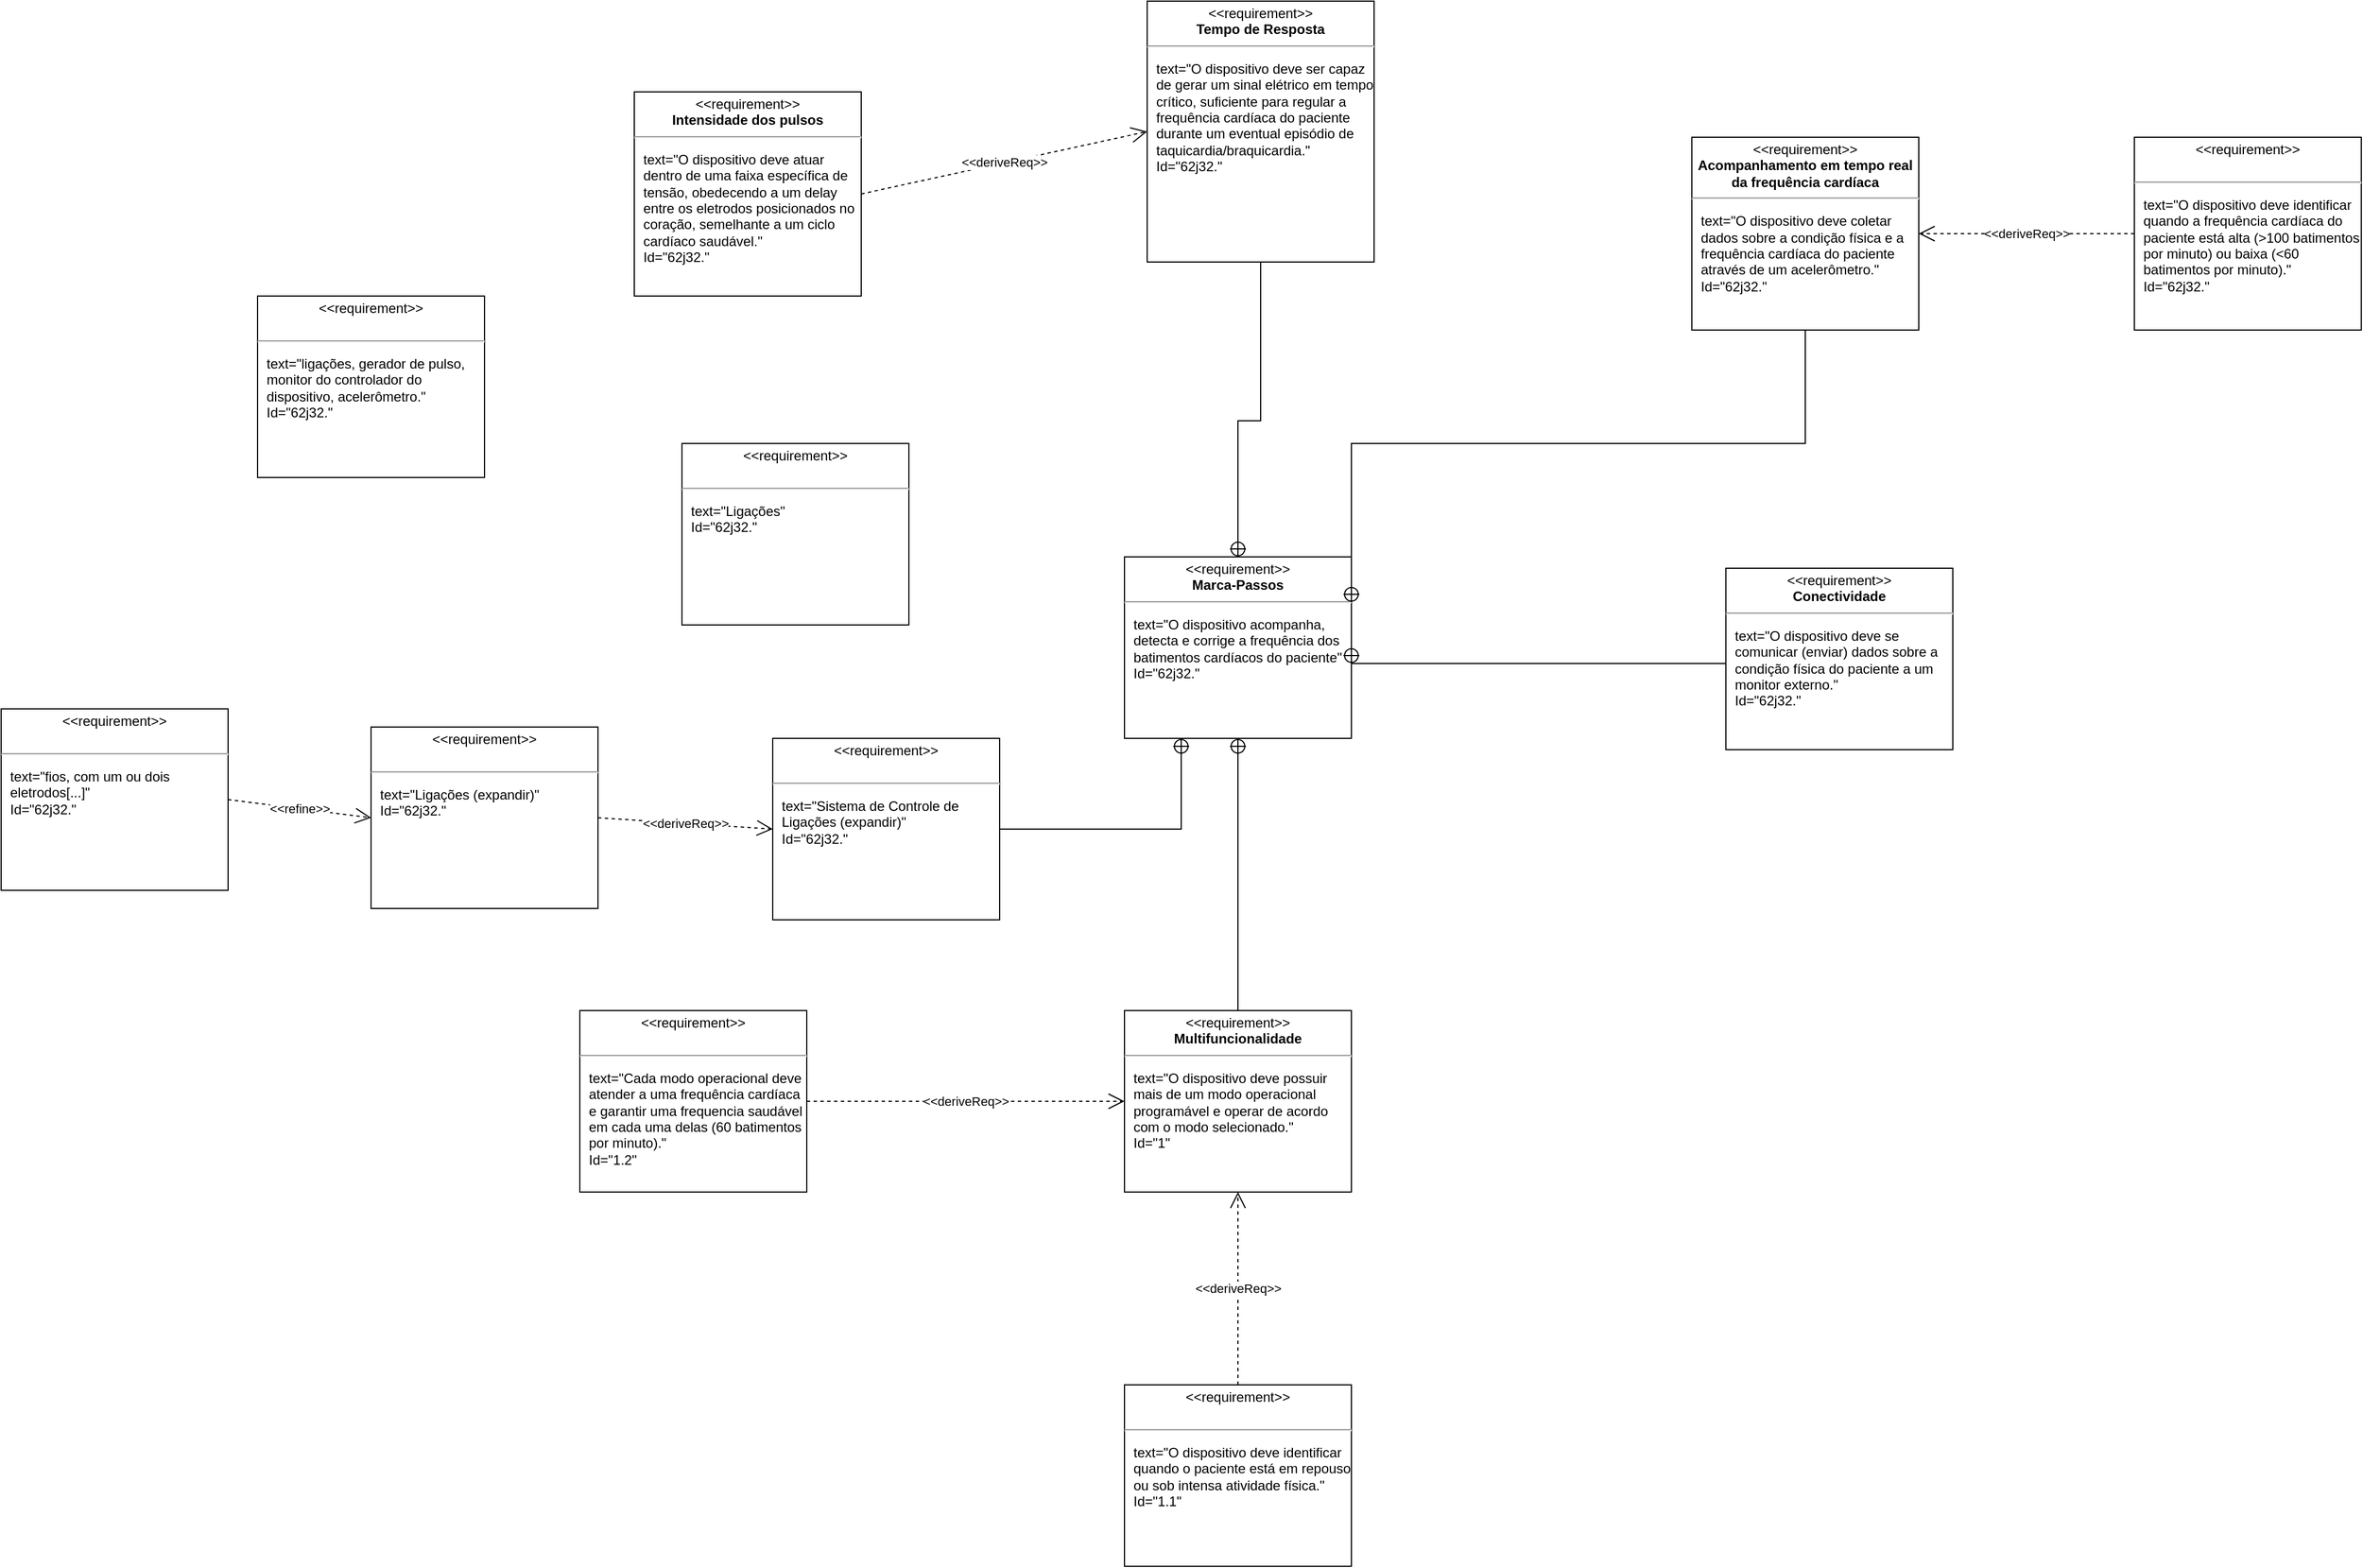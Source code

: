 <mxfile pages="1" version="11.2.6" type="device"><diagram id="TjjFhsShwLoUnQkyD4gm" name="Page-1"><mxGraphModel dx="2168" dy="1908" grid="1" gridSize="10" guides="1" tooltips="1" connect="1" arrows="1" fold="1" page="1" pageScale="1" pageWidth="827" pageHeight="1169" math="0" shadow="0"><root><mxCell id="0"/><mxCell id="1" parent="0"/><mxCell id="AoA6mXX_mTm2xieboJDW-13" value="&lt;p style=&quot;margin: 0px ; margin-top: 4px ; text-align: center&quot;&gt;&amp;lt;&amp;lt;requirement&amp;gt;&amp;gt;&lt;br&gt;&lt;b&gt;Marca-Passos&lt;/b&gt;&lt;br&gt;&lt;/p&gt;&lt;hr&gt;&lt;p&gt;&lt;/p&gt;&lt;p style=&quot;margin: 0px ; margin-left: 8px ; text-align: left&quot;&gt;text=&quot;O dispositivo acompanha, detecta e corrige a frequência dos batimentos cardíacos do paciente&quot;&lt;br&gt;Id=&quot;62j32.&quot;&lt;/p&gt;" style="shape=rect;overflow=fill;html=1;whiteSpace=wrap;align=center;" parent="1" vertex="1"><mxGeometry x="350" y="450" width="200" height="160" as="geometry"/></mxCell><mxCell id="AoA6mXX_mTm2xieboJDW-14" value="&lt;p style=&quot;margin: 0px ; margin-top: 4px ; text-align: center&quot;&gt;&amp;lt;&amp;lt;requirement&amp;gt;&amp;gt;&lt;br&gt;&lt;b&gt;Conectividade&lt;/b&gt;&lt;br&gt;&lt;/p&gt;&lt;hr&gt;&lt;p&gt;&lt;/p&gt;&lt;p style=&quot;margin: 0px ; margin-left: 8px ; text-align: left&quot;&gt;text=&quot;O dispositivo deve se comunicar (enviar) dados sobre a condição física do paciente a um monitor externo.&quot;&lt;br&gt;Id=&quot;62j32.&quot;&lt;/p&gt;" style="shape=rect;overflow=fill;html=1;whiteSpace=wrap;align=center;" parent="1" vertex="1"><mxGeometry x="880" y="460" width="200" height="160" as="geometry"/></mxCell><mxCell id="AoA6mXX_mTm2xieboJDW-15" value="&lt;p style=&quot;margin: 0px ; margin-top: 4px ; text-align: center&quot;&gt;&amp;lt;&amp;lt;requirement&amp;gt;&amp;gt;&lt;br&gt;&lt;b&gt;Multifuncionalidade&lt;/b&gt;&lt;br&gt;&lt;/p&gt;&lt;hr&gt;&lt;p&gt;&lt;/p&gt;&lt;p style=&quot;margin: 0px ; margin-left: 8px ; text-align: left&quot;&gt;text=&quot;O dispositivo deve possuir mais de um modo operacional programável e operar de acordo com o modo selecionado.&quot;&lt;br&gt;Id=&quot;1&quot;&lt;/p&gt;" style="shape=rect;overflow=fill;html=1;whiteSpace=wrap;align=center;" parent="1" vertex="1"><mxGeometry x="350" y="850" width="200" height="160" as="geometry"/></mxCell><mxCell id="AoA6mXX_mTm2xieboJDW-16" value="&lt;p style=&quot;margin: 0px ; margin-top: 4px ; text-align: center&quot;&gt;&amp;lt;&amp;lt;requirement&amp;gt;&amp;gt;&lt;br&gt;&lt;br&gt;&lt;/p&gt;&lt;hr&gt;&lt;p&gt;&lt;/p&gt;&lt;p style=&quot;margin: 0px ; margin-left: 8px ; text-align: left&quot;&gt;text=&quot;Cada modo operacional deve atender a uma frequência cardíaca e garantir uma frequencia saudável em cada uma delas (60 batimentos por minuto).&quot;&lt;br&gt;Id=&quot;1.2&quot;&lt;/p&gt;" style="shape=rect;overflow=fill;html=1;whiteSpace=wrap;align=center;" parent="1" vertex="1"><mxGeometry x="-130" y="850" width="200" height="160" as="geometry"/></mxCell><mxCell id="AoA6mXX_mTm2xieboJDW-17" value="&lt;p style=&quot;margin: 0px ; margin-top: 4px ; text-align: center&quot;&gt;&amp;lt;&amp;lt;requirement&amp;gt;&amp;gt;&lt;b&gt;&lt;br&gt;Acompanhamento em tempo real da frequência cardíaca&lt;br&gt;&lt;/b&gt;&lt;/p&gt;&lt;hr&gt;&lt;p&gt;&lt;/p&gt;&lt;p style=&quot;margin: 0px ; margin-left: 8px ; text-align: left&quot;&gt;text=&quot;O dispositivo deve coletar dados sobre a condição física e a frequência cardíaca do paciente através de um acelerômetro.&quot;&lt;br&gt;Id=&quot;62j32.&quot;&lt;/p&gt;" style="shape=rect;overflow=fill;html=1;whiteSpace=wrap;align=center;" parent="1" vertex="1"><mxGeometry x="850" y="80" width="200" height="170" as="geometry"/></mxCell><mxCell id="AoA6mXX_mTm2xieboJDW-23" value="" style="rounded=0;html=1;labelBackgroundColor=none;endArrow=none;edgeStyle=elbowEdgeStyle;elbow=vertical;startArrow=sysMLPackCont;startSize=12;exitX=0.5;exitY=1;exitDx=0;exitDy=0;entryX=0.5;entryY=0;entryDx=0;entryDy=0;" parent="1" source="AoA6mXX_mTm2xieboJDW-13" target="AoA6mXX_mTm2xieboJDW-15" edge="1"><mxGeometry relative="1" as="geometry"><mxPoint y="840" as="targetPoint"/><Array as="points"><mxPoint x="460" y="730"/></Array></mxGeometry></mxCell><mxCell id="AoA6mXX_mTm2xieboJDW-27" value="&amp;lt;&amp;lt;deriveReq&amp;gt;&amp;gt;" style="endArrow=open;html=1;edgeStyle=none;endSize=12;dashed=1;exitX=1;exitY=0.5;exitDx=0;exitDy=0;entryX=0;entryY=0.5;entryDx=0;entryDy=0;" parent="1" source="AoA6mXX_mTm2xieboJDW-16" target="AoA6mXX_mTm2xieboJDW-15" edge="1"><mxGeometry relative="1" as="geometry"><mxPoint x="90" y="930" as="sourcePoint"/><mxPoint x="270" y="960" as="targetPoint"/></mxGeometry></mxCell><mxCell id="AoA6mXX_mTm2xieboJDW-28" value="" style="rounded=0;html=1;labelBackgroundColor=none;endArrow=none;edgeStyle=elbowEdgeStyle;elbow=vertical;startArrow=sysMLPackCont;startSize=12;exitX=1;exitY=0.5;exitDx=0;exitDy=0;entryX=0;entryY=0.5;entryDx=0;entryDy=0;" parent="1" source="AoA6mXX_mTm2xieboJDW-13" target="AoA6mXX_mTm2xieboJDW-14" edge="1"><mxGeometry relative="1" as="geometry"><mxPoint x="460" y="620" as="sourcePoint"/><mxPoint x="830" y="550" as="targetPoint"/><Array as="points"><mxPoint x="700" y="544"/><mxPoint x="700" y="550"/><mxPoint x="720" y="540"/></Array></mxGeometry></mxCell><mxCell id="AoA6mXX_mTm2xieboJDW-29" value="" style="rounded=0;html=1;labelBackgroundColor=none;endArrow=none;edgeStyle=elbowEdgeStyle;elbow=vertical;startArrow=sysMLPackCont;startSize=12;exitX=1;exitY=0.25;exitDx=0;exitDy=0;entryX=0.5;entryY=1;entryDx=0;entryDy=0;" parent="1" source="AoA6mXX_mTm2xieboJDW-13" target="AoA6mXX_mTm2xieboJDW-17" edge="1"><mxGeometry relative="1" as="geometry"><mxPoint x="470" y="630" as="sourcePoint"/><mxPoint x="847" y="157" as="targetPoint"/><Array as="points"><mxPoint x="700" y="350"/><mxPoint x="700" y="165"/><mxPoint x="650" y="165"/></Array></mxGeometry></mxCell><mxCell id="5Y1MSxyfbm7g1dXipcyw-2" value="&lt;p style=&quot;margin: 0px ; margin-top: 4px ; text-align: center&quot;&gt;&amp;lt;&amp;lt;requirement&amp;gt;&amp;gt;&lt;br&gt;&lt;b&gt;Tempo de Resposta&lt;/b&gt;&lt;br&gt;&lt;/p&gt;&lt;hr&gt;&lt;p&gt;&lt;/p&gt;&lt;p style=&quot;margin: 0px ; margin-left: 8px ; text-align: left&quot;&gt;text=&quot;O dispositivo deve ser capaz de gerar um sinal elétrico em tempo crítico, suficiente para regular a frequência cardíaca do paciente durante um eventual episódio de taquicardia/braquicardia.&quot;&lt;br&gt;Id=&quot;62j32.&quot;&lt;/p&gt;" style="shape=rect;overflow=fill;html=1;whiteSpace=wrap;align=center;" vertex="1" parent="1"><mxGeometry x="370" y="-40" width="200" height="230" as="geometry"/></mxCell><mxCell id="5Y1MSxyfbm7g1dXipcyw-3" value="&lt;p style=&quot;margin: 0px ; margin-top: 4px ; text-align: center&quot;&gt;&amp;lt;&amp;lt;requirement&amp;gt;&amp;gt;&lt;br&gt;&lt;br&gt;&lt;/p&gt;&lt;hr&gt;&lt;p&gt;&lt;/p&gt;&lt;p style=&quot;margin: 0px ; margin-left: 8px ; text-align: left&quot;&gt;text=&quot;O dispositivo deve identificar quando o paciente está em repouso ou sob intensa atividade física.&quot;&lt;br&gt;Id=&quot;1.1&quot;&lt;/p&gt;" style="shape=rect;overflow=fill;html=1;whiteSpace=wrap;align=center;" vertex="1" parent="1"><mxGeometry x="350" y="1180" width="200" height="160" as="geometry"/></mxCell><mxCell id="5Y1MSxyfbm7g1dXipcyw-4" value="&amp;lt;&amp;lt;deriveReq&amp;gt;&amp;gt;" style="endArrow=open;html=1;edgeStyle=none;endSize=12;dashed=1;exitX=0.5;exitY=0;exitDx=0;exitDy=0;entryX=0.5;entryY=1;entryDx=0;entryDy=0;" edge="1" parent="1" source="5Y1MSxyfbm7g1dXipcyw-3" target="AoA6mXX_mTm2xieboJDW-15"><mxGeometry relative="1" as="geometry"><mxPoint x="170" y="1140" as="sourcePoint"/><mxPoint x="450" y="1140" as="targetPoint"/></mxGeometry></mxCell><mxCell id="5Y1MSxyfbm7g1dXipcyw-5" value="" style="rounded=0;html=1;labelBackgroundColor=none;endArrow=none;edgeStyle=elbowEdgeStyle;elbow=vertical;startArrow=sysMLPackCont;startSize=12;exitX=0.5;exitY=0;exitDx=0;exitDy=0;entryX=0.5;entryY=1;entryDx=0;entryDy=0;" edge="1" parent="1" source="AoA6mXX_mTm2xieboJDW-13" target="5Y1MSxyfbm7g1dXipcyw-2"><mxGeometry relative="1" as="geometry"><mxPoint x="10" y="405" as="sourcePoint"/><mxPoint x="310" y="80" as="targetPoint"/><Array as="points"><mxPoint x="480" y="330"/><mxPoint x="160" y="80"/><mxPoint x="110" y="80"/></Array></mxGeometry></mxCell><mxCell id="5Y1MSxyfbm7g1dXipcyw-6" value="&lt;p style=&quot;margin: 0px ; margin-top: 4px ; text-align: center&quot;&gt;&amp;lt;&amp;lt;requirement&amp;gt;&amp;gt;&lt;br&gt;&lt;b&gt;Intensidade dos pulsos&lt;/b&gt;&lt;br&gt;&lt;/p&gt;&lt;hr&gt;&lt;p&gt;&lt;/p&gt;&lt;p style=&quot;margin: 0px ; margin-left: 8px ; text-align: left&quot;&gt;text=&quot;O dispositivo deve atuar dentro de uma faixa específica de tensão, obedecendo a um delay entre os eletrodos posicionados no coração, semelhante a um ciclo cardíaco saudável.&quot;&lt;br&gt;Id=&quot;62j32.&quot;&lt;/p&gt;" style="shape=rect;overflow=fill;html=1;whiteSpace=wrap;align=center;" vertex="1" parent="1"><mxGeometry x="-82" y="40" width="200" height="180" as="geometry"/></mxCell><mxCell id="5Y1MSxyfbm7g1dXipcyw-7" value="&amp;lt;&amp;lt;deriveReq&amp;gt;&amp;gt;" style="endArrow=open;html=1;edgeStyle=none;endSize=12;dashed=1;exitX=1;exitY=0.5;exitDx=0;exitDy=0;entryX=0;entryY=0.5;entryDx=0;entryDy=0;" edge="1" parent="1" source="5Y1MSxyfbm7g1dXipcyw-6" target="5Y1MSxyfbm7g1dXipcyw-2"><mxGeometry relative="1" as="geometry"><mxPoint x="84" y="400" as="sourcePoint"/><mxPoint x="364" y="400" as="targetPoint"/></mxGeometry></mxCell><mxCell id="5Y1MSxyfbm7g1dXipcyw-8" value="&lt;p style=&quot;margin: 0px ; margin-top: 4px ; text-align: center&quot;&gt;&amp;lt;&amp;lt;requirement&amp;gt;&amp;gt;&lt;br&gt;&lt;b&gt;&lt;br&gt;&lt;/b&gt;&lt;/p&gt;&lt;hr&gt;&lt;p&gt;&lt;/p&gt;&lt;p style=&quot;margin: 0px ; margin-left: 8px ; text-align: left&quot;&gt;text=&quot;O dispositivo deve identificar quando a frequência cardíaca do paciente está alta (&amp;gt;100 batimentos por minuto) ou baixa (&amp;lt;60 batimentos por minuto).&quot;&lt;br&gt;Id=&quot;62j32.&quot;&lt;/p&gt;" style="shape=rect;overflow=fill;html=1;whiteSpace=wrap;align=center;" vertex="1" parent="1"><mxGeometry x="1240" y="80" width="200" height="170" as="geometry"/></mxCell><mxCell id="5Y1MSxyfbm7g1dXipcyw-9" value="&amp;lt;&amp;lt;deriveReq&amp;gt;&amp;gt;" style="endArrow=open;html=1;edgeStyle=none;endSize=12;dashed=1;exitX=0;exitY=0.5;exitDx=0;exitDy=0;entryX=1;entryY=0.5;entryDx=0;entryDy=0;" edge="1" parent="1" source="5Y1MSxyfbm7g1dXipcyw-8" target="AoA6mXX_mTm2xieboJDW-17"><mxGeometry relative="1" as="geometry"><mxPoint x="1180" y="430" as="sourcePoint"/><mxPoint x="1180" y="260" as="targetPoint"/></mxGeometry></mxCell><mxCell id="5Y1MSxyfbm7g1dXipcyw-10" value="&lt;p style=&quot;margin: 0px ; margin-top: 4px ; text-align: center&quot;&gt;&amp;lt;&amp;lt;requirement&amp;gt;&amp;gt;&lt;br&gt;&lt;br&gt;&lt;/p&gt;&lt;hr&gt;&lt;p&gt;&lt;/p&gt;&lt;p style=&quot;margin: 0px ; margin-left: 8px ; text-align: left&quot;&gt;text=&quot;ligações, gerador de pulso, monitor do controlador do dispositivo, acelerômetro.&quot;&lt;br&gt;Id=&quot;62j32.&quot;&lt;/p&gt;" style="shape=rect;overflow=fill;html=1;whiteSpace=wrap;align=center;" vertex="1" parent="1"><mxGeometry x="-414" y="220" width="200" height="160" as="geometry"/></mxCell><mxCell id="5Y1MSxyfbm7g1dXipcyw-11" value="&lt;p style=&quot;margin: 0px ; margin-top: 4px ; text-align: center&quot;&gt;&amp;lt;&amp;lt;requirement&amp;gt;&amp;gt;&lt;br&gt;&lt;br&gt;&lt;/p&gt;&lt;hr&gt;&lt;p&gt;&lt;/p&gt;&lt;p style=&quot;margin: 0px ; margin-left: 8px ; text-align: left&quot;&gt;text=&quot;fios, com um ou dois eletrodos[...]&quot;&lt;br&gt;Id=&quot;62j32.&quot;&lt;/p&gt;" style="shape=rect;overflow=fill;html=1;whiteSpace=wrap;align=center;" vertex="1" parent="1"><mxGeometry x="-640" y="584" width="200" height="160" as="geometry"/></mxCell><mxCell id="5Y1MSxyfbm7g1dXipcyw-12" value="&lt;p style=&quot;margin: 0px ; margin-top: 4px ; text-align: center&quot;&gt;&amp;lt;&amp;lt;requirement&amp;gt;&amp;gt;&lt;br&gt;&lt;br&gt;&lt;/p&gt;&lt;hr&gt;&lt;p&gt;&lt;/p&gt;&lt;p style=&quot;margin: 0px ; margin-left: 8px ; text-align: left&quot;&gt;text=&quot;Ligações (expandir)&quot;&lt;br&gt;Id=&quot;62j32.&quot;&lt;/p&gt;" style="shape=rect;overflow=fill;html=1;whiteSpace=wrap;align=center;" vertex="1" parent="1"><mxGeometry x="-314" y="600" width="200" height="160" as="geometry"/></mxCell><mxCell id="5Y1MSxyfbm7g1dXipcyw-13" value="&lt;p style=&quot;margin: 0px ; margin-top: 4px ; text-align: center&quot;&gt;&amp;lt;&amp;lt;requirement&amp;gt;&amp;gt;&lt;br&gt;&lt;br&gt;&lt;/p&gt;&lt;hr&gt;&lt;p&gt;&lt;/p&gt;&lt;p style=&quot;margin: 0px ; margin-left: 8px ; text-align: left&quot;&gt;text=&quot;Ligações&quot;&lt;br&gt;Id=&quot;62j32.&quot;&lt;/p&gt;" style="shape=rect;overflow=fill;html=1;whiteSpace=wrap;align=center;" vertex="1" parent="1"><mxGeometry x="-40" y="350" width="200" height="160" as="geometry"/></mxCell><mxCell id="5Y1MSxyfbm7g1dXipcyw-17" value="&amp;lt;&amp;lt;refine&amp;gt;&amp;gt;" style="endArrow=open;edgeStyle=none;endSize=12;dashed=1;html=1;entryX=0;entryY=0.5;entryDx=0;entryDy=0;exitX=1;exitY=0.5;exitDx=0;exitDy=0;" edge="1" parent="1" source="5Y1MSxyfbm7g1dXipcyw-11" target="5Y1MSxyfbm7g1dXipcyw-12"><mxGeometry relative="1" as="geometry"><mxPoint x="-242" y="820" as="sourcePoint"/><mxPoint x="-82" y="580" as="targetPoint"/></mxGeometry></mxCell><mxCell id="5Y1MSxyfbm7g1dXipcyw-18" value="" style="rounded=0;html=1;labelBackgroundColor=none;endArrow=none;edgeStyle=elbowEdgeStyle;elbow=vertical;startArrow=sysMLPackCont;startSize=12;exitX=0.25;exitY=1;exitDx=0;exitDy=0;entryX=1;entryY=0.5;entryDx=0;entryDy=0;" edge="1" parent="1" source="AoA6mXX_mTm2xieboJDW-13" target="5Y1MSxyfbm7g1dXipcyw-19"><mxGeometry relative="1" as="geometry"><mxPoint x="260" y="700" as="targetPoint"/><Array as="points"><mxPoint x="320" y="690"/></Array><mxPoint x="460" y="620" as="sourcePoint"/></mxGeometry></mxCell><mxCell id="5Y1MSxyfbm7g1dXipcyw-19" value="&lt;p style=&quot;margin: 0px ; margin-top: 4px ; text-align: center&quot;&gt;&amp;lt;&amp;lt;requirement&amp;gt;&amp;gt;&lt;br&gt;&lt;br&gt;&lt;/p&gt;&lt;hr&gt;&lt;p&gt;&lt;/p&gt;&lt;p style=&quot;margin: 0px ; margin-left: 8px ; text-align: left&quot;&gt;text=&quot;Sistema de Controle de Ligações (expandir)&quot;&lt;br&gt;Id=&quot;62j32.&quot;&lt;/p&gt;" style="shape=rect;overflow=fill;html=1;whiteSpace=wrap;align=center;" vertex="1" parent="1"><mxGeometry x="40" y="610" width="200" height="160" as="geometry"/></mxCell><mxCell id="5Y1MSxyfbm7g1dXipcyw-20" value="&amp;lt;&amp;lt;deriveReq&amp;gt;&amp;gt;" style="endArrow=open;html=1;edgeStyle=none;endSize=12;dashed=1;entryX=0;entryY=0.5;entryDx=0;entryDy=0;exitX=1;exitY=0.5;exitDx=0;exitDy=0;" edge="1" parent="1" source="5Y1MSxyfbm7g1dXipcyw-12" target="5Y1MSxyfbm7g1dXipcyw-19"><mxGeometry relative="1" as="geometry"><mxPoint x="-70" y="680" as="sourcePoint"/><mxPoint x="360" y="940" as="targetPoint"/></mxGeometry></mxCell></root></mxGraphModel></diagram></mxfile>